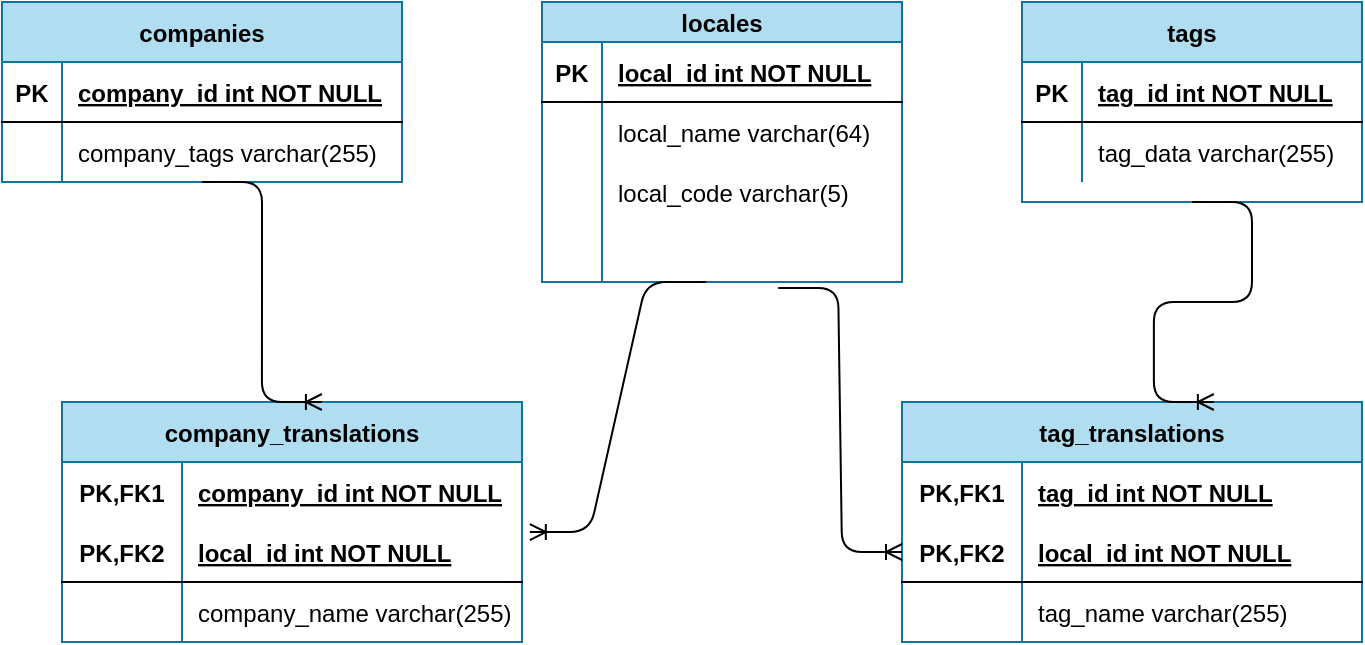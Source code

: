 <mxfile version="14.9.3" type="github">
  <diagram id="R2lEEEUBdFMjLlhIrx00" name="Page-1">
    <mxGraphModel dx="1372" dy="760" grid="1" gridSize="10" guides="1" tooltips="1" connect="1" arrows="1" fold="1" page="1" pageScale="1" pageWidth="850" pageHeight="1100" math="0" shadow="0" extFonts="Permanent Marker^https://fonts.googleapis.com/css?family=Permanent+Marker">
      <root>
        <mxCell id="0" />
        <mxCell id="1" parent="0" />
        <mxCell id="C-vyLk0tnHw3VtMMgP7b-23" value="companies" style="shape=table;startSize=30;container=1;collapsible=1;childLayout=tableLayout;fixedRows=1;rowLines=0;fontStyle=1;align=center;resizeLast=1;fillColor=#b1ddf0;strokeColor=#10739e;" parent="1" vertex="1">
          <mxGeometry x="130" y="80" width="200" height="90" as="geometry" />
        </mxCell>
        <mxCell id="C-vyLk0tnHw3VtMMgP7b-24" value="" style="shape=partialRectangle;collapsible=0;dropTarget=0;pointerEvents=0;fillColor=none;points=[[0,0.5],[1,0.5]];portConstraint=eastwest;top=0;left=0;right=0;bottom=1;" parent="C-vyLk0tnHw3VtMMgP7b-23" vertex="1">
          <mxGeometry y="30" width="200" height="30" as="geometry" />
        </mxCell>
        <mxCell id="C-vyLk0tnHw3VtMMgP7b-25" value="PK" style="shape=partialRectangle;overflow=hidden;connectable=0;fillColor=none;top=0;left=0;bottom=0;right=0;fontStyle=1;" parent="C-vyLk0tnHw3VtMMgP7b-24" vertex="1">
          <mxGeometry width="30" height="30" as="geometry" />
        </mxCell>
        <mxCell id="C-vyLk0tnHw3VtMMgP7b-26" value="company_id int NOT NULL " style="shape=partialRectangle;overflow=hidden;connectable=0;fillColor=none;top=0;left=0;bottom=0;right=0;align=left;spacingLeft=6;fontStyle=5;" parent="C-vyLk0tnHw3VtMMgP7b-24" vertex="1">
          <mxGeometry x="30" width="170" height="30" as="geometry" />
        </mxCell>
        <mxCell id="C-vyLk0tnHw3VtMMgP7b-27" value="" style="shape=partialRectangle;collapsible=0;dropTarget=0;pointerEvents=0;fillColor=none;points=[[0,0.5],[1,0.5]];portConstraint=eastwest;top=0;left=0;right=0;bottom=0;" parent="C-vyLk0tnHw3VtMMgP7b-23" vertex="1">
          <mxGeometry y="60" width="200" height="30" as="geometry" />
        </mxCell>
        <mxCell id="C-vyLk0tnHw3VtMMgP7b-28" value="" style="shape=partialRectangle;overflow=hidden;connectable=0;fillColor=none;top=0;left=0;bottom=0;right=0;" parent="C-vyLk0tnHw3VtMMgP7b-27" vertex="1">
          <mxGeometry width="30" height="30" as="geometry" />
        </mxCell>
        <mxCell id="C-vyLk0tnHw3VtMMgP7b-29" value="company_tags varchar(255)" style="shape=partialRectangle;overflow=hidden;connectable=0;fillColor=none;top=0;left=0;bottom=0;right=0;align=left;spacingLeft=6;" parent="C-vyLk0tnHw3VtMMgP7b-27" vertex="1">
          <mxGeometry x="30" width="170" height="30" as="geometry" />
        </mxCell>
        <mxCell id="OPxaElY4GpR746x2J0d6-2" value="locales" style="shape=table;startSize=20;container=1;collapsible=1;childLayout=tableLayout;fixedRows=1;rowLines=0;fontStyle=1;align=center;resizeLast=1;fillColor=#b1ddf0;strokeColor=#10739e;" vertex="1" parent="1">
          <mxGeometry x="400" y="80" width="180" height="140" as="geometry" />
        </mxCell>
        <mxCell id="OPxaElY4GpR746x2J0d6-3" value="" style="shape=partialRectangle;collapsible=0;dropTarget=0;pointerEvents=0;fillColor=none;top=0;left=0;bottom=1;right=0;points=[[0,0.5],[1,0.5]];portConstraint=eastwest;" vertex="1" parent="OPxaElY4GpR746x2J0d6-2">
          <mxGeometry y="20" width="180" height="30" as="geometry" />
        </mxCell>
        <mxCell id="OPxaElY4GpR746x2J0d6-4" value="PK" style="shape=partialRectangle;connectable=0;fillColor=none;top=0;left=0;bottom=0;right=0;fontStyle=1;overflow=hidden;" vertex="1" parent="OPxaElY4GpR746x2J0d6-3">
          <mxGeometry width="30" height="30" as="geometry" />
        </mxCell>
        <mxCell id="OPxaElY4GpR746x2J0d6-5" value="local_id int NOT NULL" style="shape=partialRectangle;connectable=0;fillColor=none;top=0;left=0;bottom=0;right=0;align=left;spacingLeft=6;fontStyle=5;overflow=hidden;" vertex="1" parent="OPxaElY4GpR746x2J0d6-3">
          <mxGeometry x="30" width="150" height="30" as="geometry" />
        </mxCell>
        <mxCell id="OPxaElY4GpR746x2J0d6-6" value="" style="shape=partialRectangle;collapsible=0;dropTarget=0;pointerEvents=0;fillColor=none;top=0;left=0;bottom=0;right=0;points=[[0,0.5],[1,0.5]];portConstraint=eastwest;" vertex="1" parent="OPxaElY4GpR746x2J0d6-2">
          <mxGeometry y="50" width="180" height="30" as="geometry" />
        </mxCell>
        <mxCell id="OPxaElY4GpR746x2J0d6-7" value="" style="shape=partialRectangle;connectable=0;fillColor=none;top=0;left=0;bottom=0;right=0;editable=1;overflow=hidden;" vertex="1" parent="OPxaElY4GpR746x2J0d6-6">
          <mxGeometry width="30" height="30" as="geometry" />
        </mxCell>
        <mxCell id="OPxaElY4GpR746x2J0d6-8" value="local_name varchar(64) " style="shape=partialRectangle;connectable=0;fillColor=none;top=0;left=0;bottom=0;right=0;align=left;spacingLeft=6;overflow=hidden;" vertex="1" parent="OPxaElY4GpR746x2J0d6-6">
          <mxGeometry x="30" width="150" height="30" as="geometry" />
        </mxCell>
        <mxCell id="OPxaElY4GpR746x2J0d6-9" value="" style="shape=partialRectangle;collapsible=0;dropTarget=0;pointerEvents=0;fillColor=none;top=0;left=0;bottom=0;right=0;points=[[0,0.5],[1,0.5]];portConstraint=eastwest;" vertex="1" parent="OPxaElY4GpR746x2J0d6-2">
          <mxGeometry y="80" width="180" height="30" as="geometry" />
        </mxCell>
        <mxCell id="OPxaElY4GpR746x2J0d6-10" value="" style="shape=partialRectangle;connectable=0;fillColor=none;top=0;left=0;bottom=0;right=0;editable=1;overflow=hidden;" vertex="1" parent="OPxaElY4GpR746x2J0d6-9">
          <mxGeometry width="30" height="30" as="geometry" />
        </mxCell>
        <mxCell id="OPxaElY4GpR746x2J0d6-11" value="local_code varchar(5)" style="shape=partialRectangle;connectable=0;fillColor=none;top=0;left=0;bottom=0;right=0;align=left;spacingLeft=6;overflow=hidden;" vertex="1" parent="OPxaElY4GpR746x2J0d6-9">
          <mxGeometry x="30" width="150" height="30" as="geometry" />
        </mxCell>
        <mxCell id="OPxaElY4GpR746x2J0d6-12" value="" style="shape=partialRectangle;collapsible=0;dropTarget=0;pointerEvents=0;fillColor=none;top=0;left=0;bottom=0;right=0;points=[[0,0.5],[1,0.5]];portConstraint=eastwest;" vertex="1" parent="OPxaElY4GpR746x2J0d6-2">
          <mxGeometry y="110" width="180" height="30" as="geometry" />
        </mxCell>
        <mxCell id="OPxaElY4GpR746x2J0d6-13" value="" style="shape=partialRectangle;connectable=0;fillColor=none;top=0;left=0;bottom=0;right=0;editable=1;overflow=hidden;" vertex="1" parent="OPxaElY4GpR746x2J0d6-12">
          <mxGeometry width="30" height="30" as="geometry" />
        </mxCell>
        <mxCell id="OPxaElY4GpR746x2J0d6-14" value="" style="shape=partialRectangle;connectable=0;fillColor=none;top=0;left=0;bottom=0;right=0;align=left;spacingLeft=6;overflow=hidden;" vertex="1" parent="OPxaElY4GpR746x2J0d6-12">
          <mxGeometry x="30" width="150" height="30" as="geometry" />
        </mxCell>
        <mxCell id="OPxaElY4GpR746x2J0d6-15" value="company_translations" style="shape=table;startSize=30;container=1;collapsible=1;childLayout=tableLayout;fixedRows=1;rowLines=0;fontStyle=1;align=center;resizeLast=1;fillColor=#b1ddf0;strokeColor=#10739e;" vertex="1" parent="1">
          <mxGeometry x="160" y="280" width="230" height="120" as="geometry" />
        </mxCell>
        <mxCell id="OPxaElY4GpR746x2J0d6-16" value="" style="shape=partialRectangle;collapsible=0;dropTarget=0;pointerEvents=0;fillColor=none;top=0;left=0;bottom=0;right=0;points=[[0,0.5],[1,0.5]];portConstraint=eastwest;" vertex="1" parent="OPxaElY4GpR746x2J0d6-15">
          <mxGeometry y="30" width="230" height="30" as="geometry" />
        </mxCell>
        <mxCell id="OPxaElY4GpR746x2J0d6-17" value="PK,FK1" style="shape=partialRectangle;connectable=0;fillColor=none;top=0;left=0;bottom=0;right=0;fontStyle=1;overflow=hidden;" vertex="1" parent="OPxaElY4GpR746x2J0d6-16">
          <mxGeometry width="60" height="30" as="geometry" />
        </mxCell>
        <mxCell id="OPxaElY4GpR746x2J0d6-18" value="company_id int NOT NULL" style="shape=partialRectangle;connectable=0;fillColor=none;top=0;left=0;bottom=0;right=0;align=left;spacingLeft=6;fontStyle=5;overflow=hidden;" vertex="1" parent="OPxaElY4GpR746x2J0d6-16">
          <mxGeometry x="60" width="170" height="30" as="geometry" />
        </mxCell>
        <mxCell id="OPxaElY4GpR746x2J0d6-19" value="" style="shape=partialRectangle;collapsible=0;dropTarget=0;pointerEvents=0;fillColor=none;top=0;left=0;bottom=1;right=0;points=[[0,0.5],[1,0.5]];portConstraint=eastwest;" vertex="1" parent="OPxaElY4GpR746x2J0d6-15">
          <mxGeometry y="60" width="230" height="30" as="geometry" />
        </mxCell>
        <mxCell id="OPxaElY4GpR746x2J0d6-20" value="PK,FK2" style="shape=partialRectangle;connectable=0;fillColor=none;top=0;left=0;bottom=0;right=0;fontStyle=1;overflow=hidden;" vertex="1" parent="OPxaElY4GpR746x2J0d6-19">
          <mxGeometry width="60" height="30" as="geometry" />
        </mxCell>
        <mxCell id="OPxaElY4GpR746x2J0d6-21" value="local_id int NOT NULL" style="shape=partialRectangle;connectable=0;fillColor=none;top=0;left=0;bottom=0;right=0;align=left;spacingLeft=6;fontStyle=5;overflow=hidden;" vertex="1" parent="OPxaElY4GpR746x2J0d6-19">
          <mxGeometry x="60" width="170" height="30" as="geometry" />
        </mxCell>
        <mxCell id="OPxaElY4GpR746x2J0d6-22" value="" style="shape=partialRectangle;collapsible=0;dropTarget=0;pointerEvents=0;fillColor=none;top=0;left=0;bottom=0;right=0;points=[[0,0.5],[1,0.5]];portConstraint=eastwest;" vertex="1" parent="OPxaElY4GpR746x2J0d6-15">
          <mxGeometry y="90" width="230" height="30" as="geometry" />
        </mxCell>
        <mxCell id="OPxaElY4GpR746x2J0d6-23" value="" style="shape=partialRectangle;connectable=0;fillColor=none;top=0;left=0;bottom=0;right=0;editable=1;overflow=hidden;" vertex="1" parent="OPxaElY4GpR746x2J0d6-22">
          <mxGeometry width="60" height="30" as="geometry" />
        </mxCell>
        <mxCell id="OPxaElY4GpR746x2J0d6-24" value="company_name varchar(255)" style="shape=partialRectangle;connectable=0;fillColor=none;top=0;left=0;bottom=0;right=0;align=left;spacingLeft=6;overflow=hidden;" vertex="1" parent="OPxaElY4GpR746x2J0d6-22">
          <mxGeometry x="60" width="170" height="30" as="geometry" />
        </mxCell>
        <mxCell id="OPxaElY4GpR746x2J0d6-32" value="" style="edgeStyle=entityRelationEdgeStyle;fontSize=12;html=1;endArrow=ERoneToMany;entryX=0.565;entryY=0;entryDx=0;entryDy=0;entryPerimeter=0;exitX=0.5;exitY=1;exitDx=0;exitDy=0;" edge="1" parent="1" source="C-vyLk0tnHw3VtMMgP7b-23" target="OPxaElY4GpR746x2J0d6-15">
          <mxGeometry width="100" height="100" relative="1" as="geometry">
            <mxPoint x="70" y="310" as="sourcePoint" />
            <mxPoint x="170" y="210" as="targetPoint" />
          </mxGeometry>
        </mxCell>
        <mxCell id="OPxaElY4GpR746x2J0d6-33" value="" style="edgeStyle=entityRelationEdgeStyle;fontSize=12;html=1;endArrow=ERoneToMany;entryX=1.017;entryY=0.167;entryDx=0;entryDy=0;exitX=0.456;exitY=1;exitDx=0;exitDy=0;exitPerimeter=0;entryPerimeter=0;" edge="1" parent="1" source="OPxaElY4GpR746x2J0d6-12" target="OPxaElY4GpR746x2J0d6-19">
          <mxGeometry width="100" height="100" relative="1" as="geometry">
            <mxPoint x="470" y="270" as="sourcePoint" />
            <mxPoint x="490" y="250" as="targetPoint" />
          </mxGeometry>
        </mxCell>
        <mxCell id="OPxaElY4GpR746x2J0d6-34" value="tags" style="shape=table;startSize=30;container=1;collapsible=1;childLayout=tableLayout;fixedRows=1;rowLines=0;fontStyle=1;align=center;resizeLast=1;fillColor=#b1ddf0;strokeColor=#10739e;" vertex="1" parent="1">
          <mxGeometry x="640" y="80" width="170" height="100" as="geometry" />
        </mxCell>
        <mxCell id="OPxaElY4GpR746x2J0d6-35" value="" style="shape=partialRectangle;collapsible=0;dropTarget=0;pointerEvents=0;fillColor=none;points=[[0,0.5],[1,0.5]];portConstraint=eastwest;top=0;left=0;right=0;bottom=1;" vertex="1" parent="OPxaElY4GpR746x2J0d6-34">
          <mxGeometry y="30" width="170" height="30" as="geometry" />
        </mxCell>
        <mxCell id="OPxaElY4GpR746x2J0d6-36" value="PK" style="shape=partialRectangle;overflow=hidden;connectable=0;fillColor=none;top=0;left=0;bottom=0;right=0;fontStyle=1;" vertex="1" parent="OPxaElY4GpR746x2J0d6-35">
          <mxGeometry width="30" height="30" as="geometry" />
        </mxCell>
        <mxCell id="OPxaElY4GpR746x2J0d6-37" value="tag_id int NOT NULL " style="shape=partialRectangle;overflow=hidden;connectable=0;fillColor=none;top=0;left=0;bottom=0;right=0;align=left;spacingLeft=6;fontStyle=5;" vertex="1" parent="OPxaElY4GpR746x2J0d6-35">
          <mxGeometry x="30" width="140" height="30" as="geometry" />
        </mxCell>
        <mxCell id="OPxaElY4GpR746x2J0d6-38" value="" style="shape=partialRectangle;collapsible=0;dropTarget=0;pointerEvents=0;fillColor=none;points=[[0,0.5],[1,0.5]];portConstraint=eastwest;top=0;left=0;right=0;bottom=0;" vertex="1" parent="OPxaElY4GpR746x2J0d6-34">
          <mxGeometry y="60" width="170" height="30" as="geometry" />
        </mxCell>
        <mxCell id="OPxaElY4GpR746x2J0d6-39" value="" style="shape=partialRectangle;overflow=hidden;connectable=0;fillColor=none;top=0;left=0;bottom=0;right=0;" vertex="1" parent="OPxaElY4GpR746x2J0d6-38">
          <mxGeometry width="30" height="30" as="geometry" />
        </mxCell>
        <mxCell id="OPxaElY4GpR746x2J0d6-40" value="tag_data varchar(255)" style="shape=partialRectangle;overflow=hidden;connectable=0;fillColor=none;top=0;left=0;bottom=0;right=0;align=left;spacingLeft=6;" vertex="1" parent="OPxaElY4GpR746x2J0d6-38">
          <mxGeometry x="30" width="140" height="30" as="geometry" />
        </mxCell>
        <mxCell id="OPxaElY4GpR746x2J0d6-41" value="tag_translations" style="shape=table;startSize=30;container=1;collapsible=1;childLayout=tableLayout;fixedRows=1;rowLines=0;fontStyle=1;align=center;resizeLast=1;fillColor=#b1ddf0;strokeColor=#10739e;" vertex="1" parent="1">
          <mxGeometry x="580" y="280" width="230" height="120" as="geometry" />
        </mxCell>
        <mxCell id="OPxaElY4GpR746x2J0d6-42" value="" style="shape=partialRectangle;collapsible=0;dropTarget=0;pointerEvents=0;fillColor=none;top=0;left=0;bottom=0;right=0;points=[[0,0.5],[1,0.5]];portConstraint=eastwest;" vertex="1" parent="OPxaElY4GpR746x2J0d6-41">
          <mxGeometry y="30" width="230" height="30" as="geometry" />
        </mxCell>
        <mxCell id="OPxaElY4GpR746x2J0d6-43" value="PK,FK1" style="shape=partialRectangle;connectable=0;fillColor=none;top=0;left=0;bottom=0;right=0;fontStyle=1;overflow=hidden;" vertex="1" parent="OPxaElY4GpR746x2J0d6-42">
          <mxGeometry width="60" height="30" as="geometry" />
        </mxCell>
        <mxCell id="OPxaElY4GpR746x2J0d6-44" value="tag_id int NOT NULL" style="shape=partialRectangle;connectable=0;fillColor=none;top=0;left=0;bottom=0;right=0;align=left;spacingLeft=6;fontStyle=5;overflow=hidden;" vertex="1" parent="OPxaElY4GpR746x2J0d6-42">
          <mxGeometry x="60" width="170" height="30" as="geometry" />
        </mxCell>
        <mxCell id="OPxaElY4GpR746x2J0d6-45" value="" style="shape=partialRectangle;collapsible=0;dropTarget=0;pointerEvents=0;fillColor=none;top=0;left=0;bottom=1;right=0;points=[[0,0.5],[1,0.5]];portConstraint=eastwest;" vertex="1" parent="OPxaElY4GpR746x2J0d6-41">
          <mxGeometry y="60" width="230" height="30" as="geometry" />
        </mxCell>
        <mxCell id="OPxaElY4GpR746x2J0d6-46" value="PK,FK2" style="shape=partialRectangle;connectable=0;fillColor=none;top=0;left=0;bottom=0;right=0;fontStyle=1;overflow=hidden;" vertex="1" parent="OPxaElY4GpR746x2J0d6-45">
          <mxGeometry width="60" height="30" as="geometry" />
        </mxCell>
        <mxCell id="OPxaElY4GpR746x2J0d6-47" value="local_id int NOT NULL" style="shape=partialRectangle;connectable=0;fillColor=none;top=0;left=0;bottom=0;right=0;align=left;spacingLeft=6;fontStyle=5;overflow=hidden;" vertex="1" parent="OPxaElY4GpR746x2J0d6-45">
          <mxGeometry x="60" width="170" height="30" as="geometry" />
        </mxCell>
        <mxCell id="OPxaElY4GpR746x2J0d6-48" value="" style="shape=partialRectangle;collapsible=0;dropTarget=0;pointerEvents=0;fillColor=none;top=0;left=0;bottom=0;right=0;points=[[0,0.5],[1,0.5]];portConstraint=eastwest;" vertex="1" parent="OPxaElY4GpR746x2J0d6-41">
          <mxGeometry y="90" width="230" height="30" as="geometry" />
        </mxCell>
        <mxCell id="OPxaElY4GpR746x2J0d6-49" value="" style="shape=partialRectangle;connectable=0;fillColor=none;top=0;left=0;bottom=0;right=0;editable=1;overflow=hidden;" vertex="1" parent="OPxaElY4GpR746x2J0d6-48">
          <mxGeometry width="60" height="30" as="geometry" />
        </mxCell>
        <mxCell id="OPxaElY4GpR746x2J0d6-50" value="tag_name varchar(255)" style="shape=partialRectangle;connectable=0;fillColor=none;top=0;left=0;bottom=0;right=0;align=left;spacingLeft=6;overflow=hidden;" vertex="1" parent="OPxaElY4GpR746x2J0d6-48">
          <mxGeometry x="60" width="170" height="30" as="geometry" />
        </mxCell>
        <mxCell id="OPxaElY4GpR746x2J0d6-51" value="" style="edgeStyle=entityRelationEdgeStyle;fontSize=12;html=1;endArrow=ERoneToMany;entryX=0;entryY=0.5;entryDx=0;entryDy=0;exitX=0.656;exitY=1.1;exitDx=0;exitDy=0;exitPerimeter=0;" edge="1" parent="1" source="OPxaElY4GpR746x2J0d6-12" target="OPxaElY4GpR746x2J0d6-45">
          <mxGeometry width="100" height="100" relative="1" as="geometry">
            <mxPoint x="450" y="360" as="sourcePoint" />
            <mxPoint x="550" y="260" as="targetPoint" />
          </mxGeometry>
        </mxCell>
        <mxCell id="OPxaElY4GpR746x2J0d6-52" value="" style="edgeStyle=entityRelationEdgeStyle;fontSize=12;html=1;endArrow=ERoneToMany;entryX=0.678;entryY=0;entryDx=0;entryDy=0;entryPerimeter=0;exitX=0.5;exitY=1;exitDx=0;exitDy=0;" edge="1" parent="1" source="OPxaElY4GpR746x2J0d6-34" target="OPxaElY4GpR746x2J0d6-41">
          <mxGeometry width="100" height="100" relative="1" as="geometry">
            <mxPoint x="645" y="280" as="sourcePoint" />
            <mxPoint x="745" y="180" as="targetPoint" />
          </mxGeometry>
        </mxCell>
      </root>
    </mxGraphModel>
  </diagram>
</mxfile>
